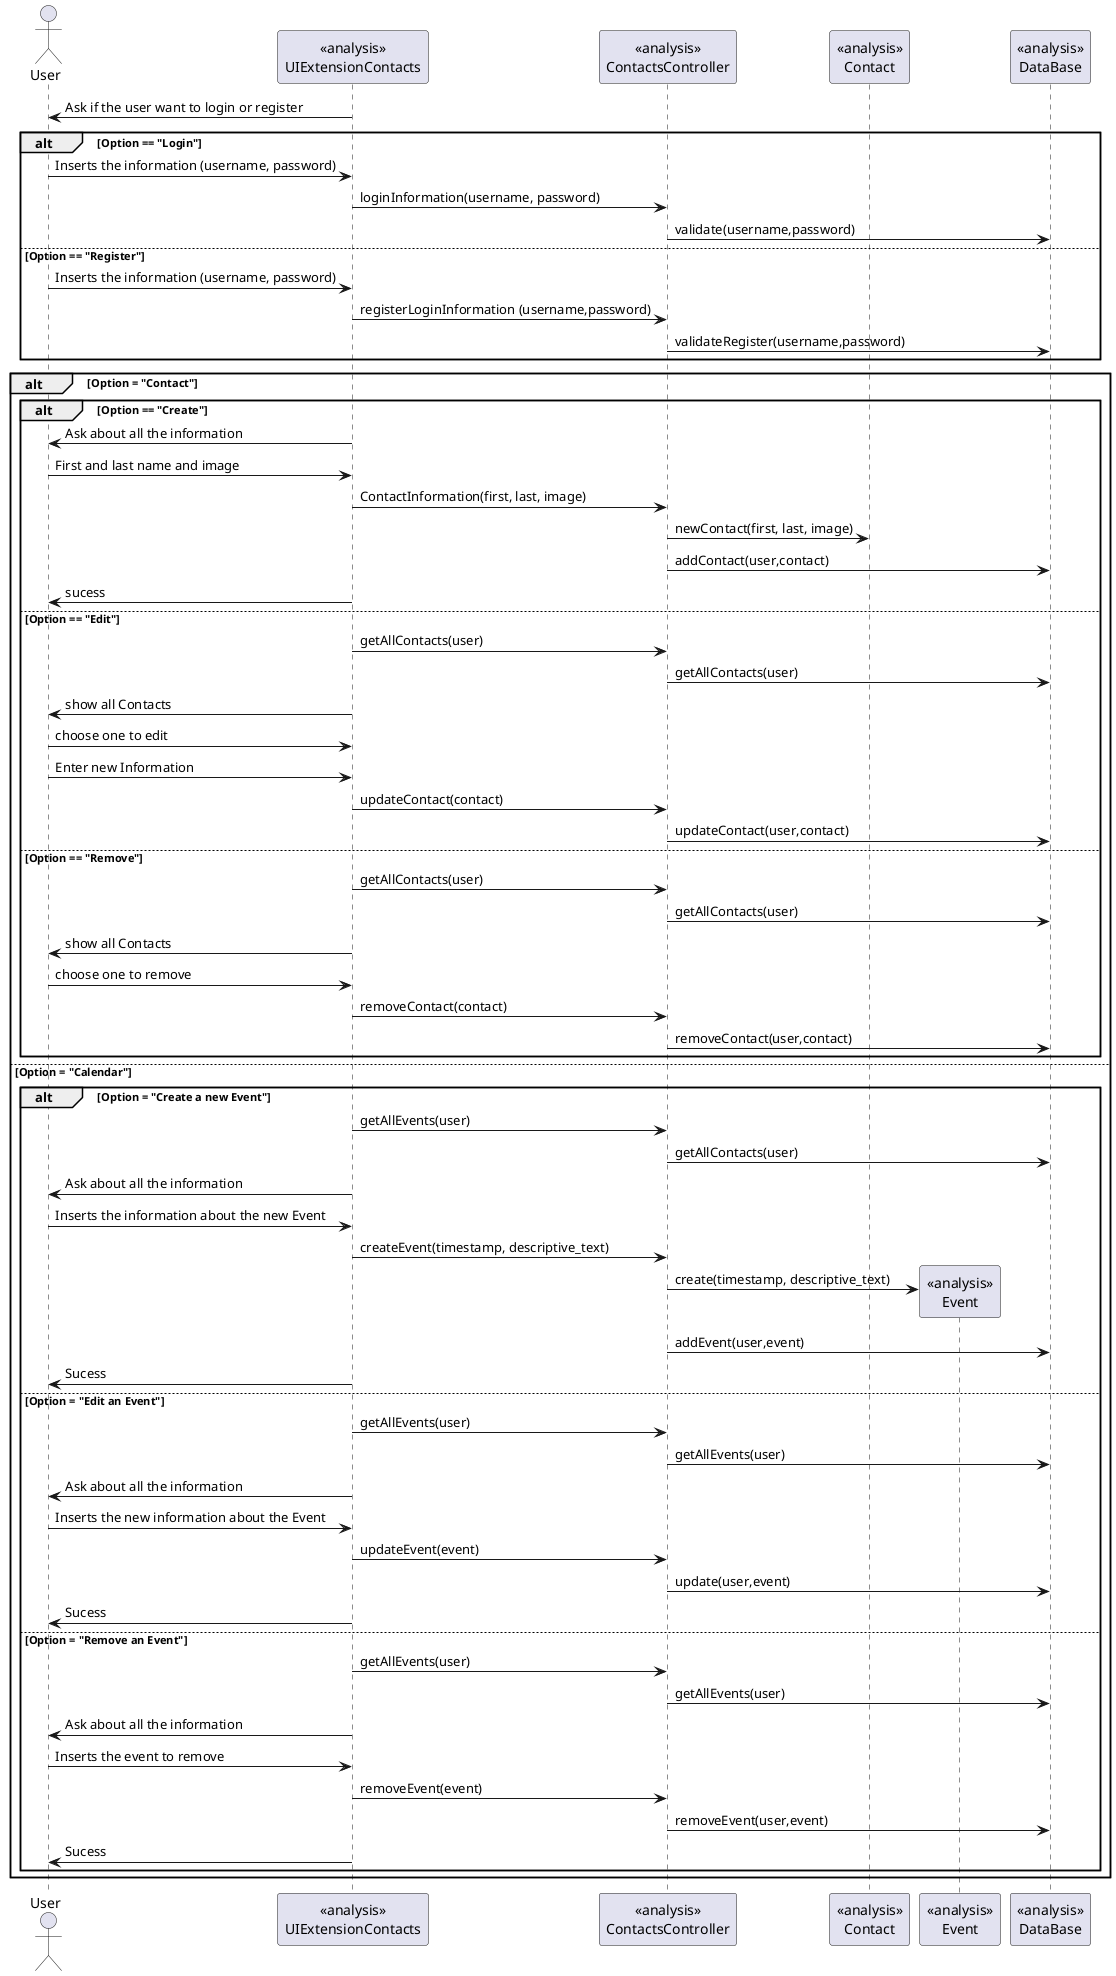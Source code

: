  @startuml doc-files/comments_extension_uc_analysis_crm_01_01.png

  actor User
  participant "<<analysis>>\nUIExtensionContacts" as UI
  participant "<<analysis>>\nContactsController" as ctrl
  participant "<<analysis>>\nContact" as contact
  participant "<<analysis>>\nEvent" as event
  participant "<<analysis>>\nDataBase" as db

UI -> User : Ask if the user want to login or register

alt Option == "Login"
    User -> UI : Inserts the information (username, password)
    UI -> ctrl : loginInformation(username, password)
    ctrl -> db : validate(username,password)
else Option == "Register"
    User -> UI : Inserts the information (username, password)
    UI -> ctrl : registerLoginInformation (username,password)
    ctrl -> db : validateRegister(username,password)
end

alt Option = "Contact"
alt Option == "Create"

    UI -> User: Ask about all the information
	User -> UI: First and last name and image
	UI ->ctrl: ContactInformation(first, last, image)
	ctrl -> contact: newContact(first, last, image)
	ctrl -> db: addContact(user,contact)
	UI -> User: sucess

else Option == "Edit"

    UI -> ctrl: getAllContacts(user)
	ctrl -> db: getAllContacts(user)
	UI -> User: show all Contacts
	User -> UI: choose one to edit
        User -> UI: Enter new Information
	UI -> ctrl: updateContact(contact)
        ctrl -> db: updateContact(user,contact)

else Option == "Remove"

        UI -> ctrl: getAllContacts(user)
	ctrl -> db: getAllContacts(user)
	UI -> User: show all Contacts
	User -> UI: choose one to remove
	UI -> ctrl: removeContact(contact)
        ctrl -> db: removeContact(user,contact)
end

else Option = "Calendar"

alt Option = "Create a new Event"
        UI -> ctrl: getAllEvents(user)
	ctrl -> db: getAllContacts(user)
	UI -> User: Ask about all the information
	User -> UI: Inserts the information about the new Event
	UI -> ctrl: createEvent(timestamp, descriptive_text)
        create event
	ctrl -> event: create(timestamp, descriptive_text)
        ctrl -> db: addEvent(user,event)
        UI -> User: Sucess
else Option = "Edit an Event"
        UI -> ctrl: getAllEvents(user)
	ctrl -> db: getAllEvents(user)
        UI -> User: Ask about all the information
	User -> UI: Inserts the new information about the Event
	UI -> ctrl: updateEvent(event)
        ctrl -> db: update(user,event)
        UI -> User: Sucess

else Option = "Remove an Event"
        UI -> ctrl: getAllEvents(user)
	ctrl -> db: getAllEvents(user)
        UI -> User: Ask about all the information
	User -> UI: Inserts the event to remove
	UI -> ctrl: removeEvent(event)
        ctrl -> db: removeEvent(user,event)
        UI -> User: Sucess
end

end

@enduml